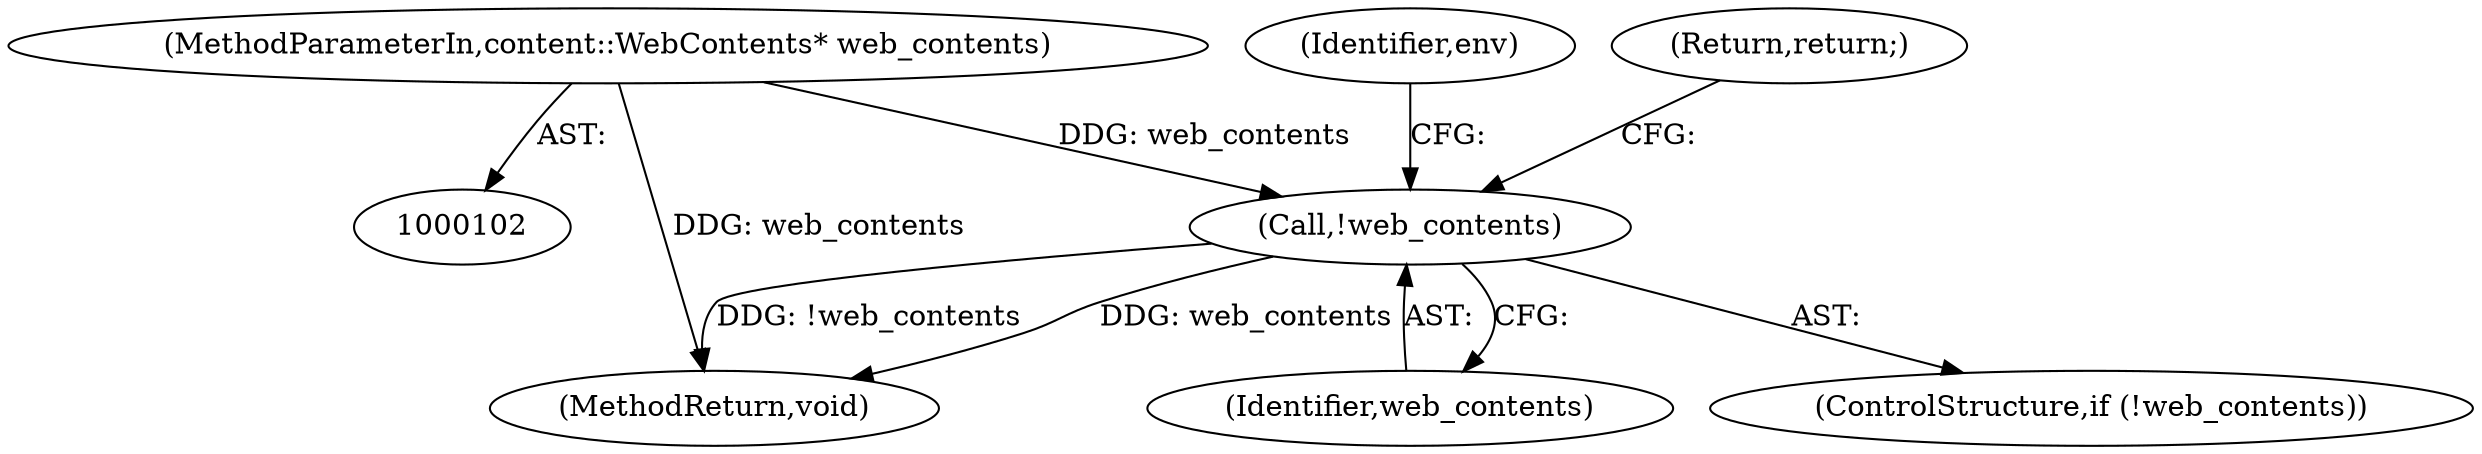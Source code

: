 digraph "0_Chrome_dcd10462fb49c72544719c490238f3a35edf3fc6_0@pointer" {
"1000103" [label="(MethodParameterIn,content::WebContents* web_contents)"];
"1000108" [label="(Call,!web_contents)"];
"1000109" [label="(Identifier,web_contents)"];
"1000113" [label="(Identifier,env)"];
"1000110" [label="(Return,return;)"];
"1000108" [label="(Call,!web_contents)"];
"1000126" [label="(MethodReturn,void)"];
"1000103" [label="(MethodParameterIn,content::WebContents* web_contents)"];
"1000107" [label="(ControlStructure,if (!web_contents))"];
"1000103" -> "1000102"  [label="AST: "];
"1000103" -> "1000126"  [label="DDG: web_contents"];
"1000103" -> "1000108"  [label="DDG: web_contents"];
"1000108" -> "1000107"  [label="AST: "];
"1000108" -> "1000109"  [label="CFG: "];
"1000109" -> "1000108"  [label="AST: "];
"1000110" -> "1000108"  [label="CFG: "];
"1000113" -> "1000108"  [label="CFG: "];
"1000108" -> "1000126"  [label="DDG: !web_contents"];
"1000108" -> "1000126"  [label="DDG: web_contents"];
}
